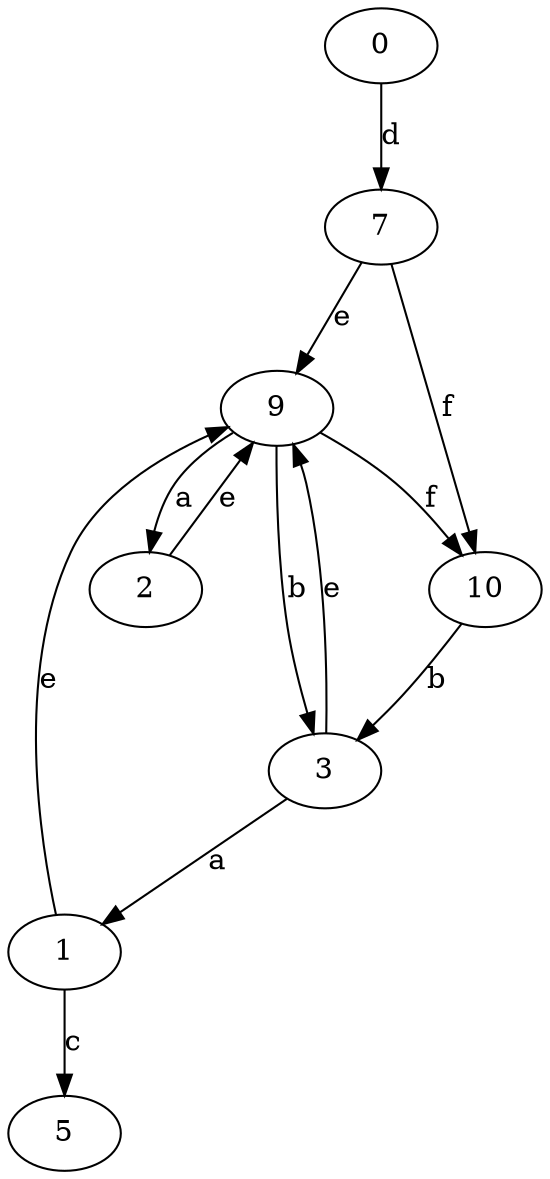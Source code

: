 strict digraph  {
0;
1;
2;
3;
5;
7;
9;
10;
0 -> 7  [label=d];
1 -> 5  [label=c];
1 -> 9  [label=e];
2 -> 9  [label=e];
3 -> 1  [label=a];
3 -> 9  [label=e];
7 -> 9  [label=e];
7 -> 10  [label=f];
9 -> 2  [label=a];
9 -> 3  [label=b];
9 -> 10  [label=f];
10 -> 3  [label=b];
}
